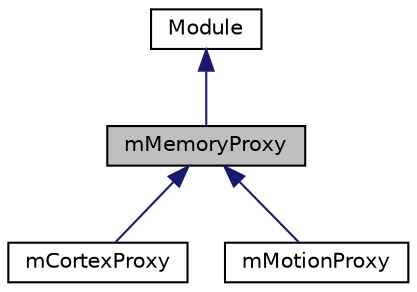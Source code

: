 digraph "mMemoryProxy"
{
  edge [fontname="Helvetica",fontsize="10",labelfontname="Helvetica",labelfontsize="10"];
  node [fontname="Helvetica",fontsize="10",shape=record];
  Node0 [label="mMemoryProxy",height=0.2,width=0.4,color="black", fillcolor="grey75", style="filled", fontcolor="black"];
  Node1 -> Node0 [dir="back",color="midnightblue",fontsize="10",style="solid",fontname="Helvetica"];
  Node1 [label="Module",height=0.2,width=0.4,color="black", fillcolor="white", style="filled",URL="$classModule.html",tooltip="Module abstract class. "];
  Node0 -> Node2 [dir="back",color="midnightblue",fontsize="10",style="solid",fontname="Helvetica"];
  Node2 [label="mCortexProxy",height=0.2,width=0.4,color="black", fillcolor="white", style="filled",URL="$classmCortexProxy.html",tooltip="mRobot: Reads from shared memory and puts the data into Representations used by the cortex thread..."];
  Node0 -> Node3 [dir="back",color="midnightblue",fontsize="10",style="solid",fontname="Helvetica"];
  Node3 [label="mMotionProxy",height=0.2,width=0.4,color="black", fillcolor="white", style="filled",URL="$classmMotionProxy.html",tooltip="mMotionProxy: Reads from shared memory and puts the data into Representations used by the motion thre..."];
}

